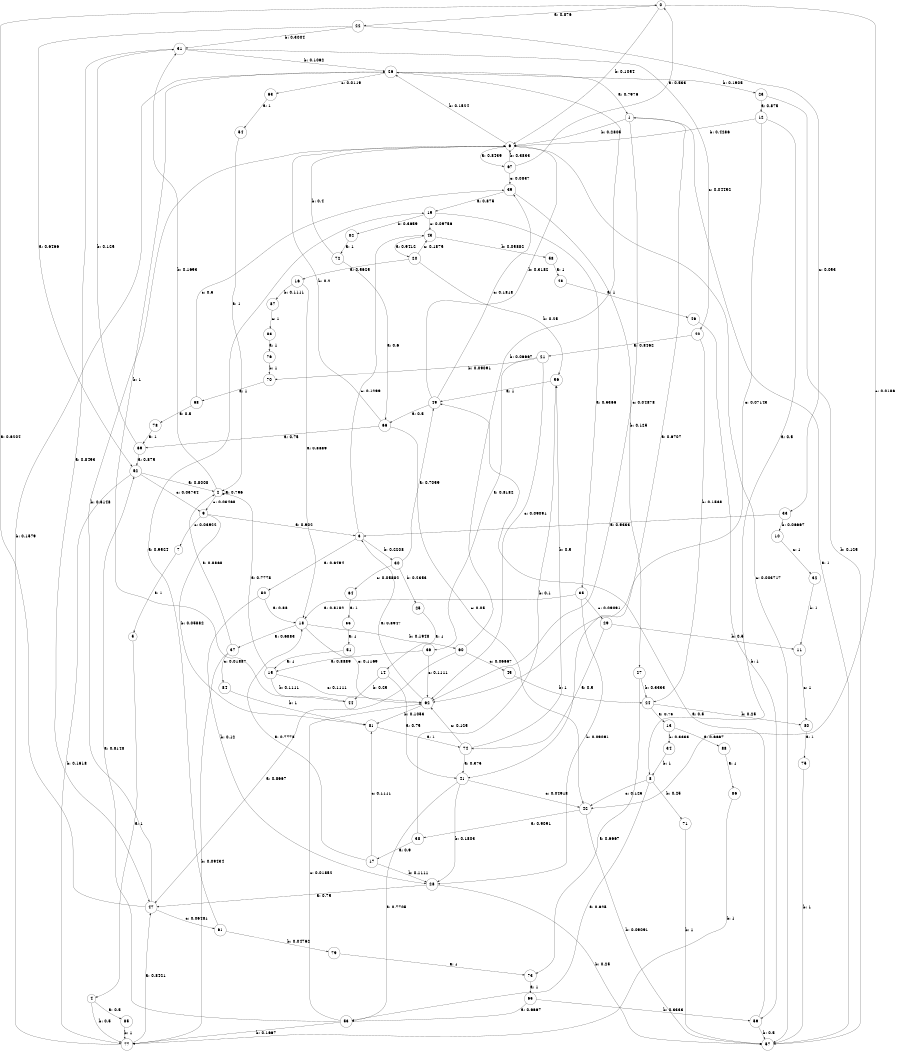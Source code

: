 digraph "d6-500nw-t0-cen-SML" {
size = "6,8.5";
ratio = "fill";
node [shape = circle];
node [fontsize = 24];
edge [fontsize = 24];
0 -> 22 [label = "a: 0.876    "];
0 -> 6 [label = "b: 0.1054   "];
0 -> 42 [label = "c: 0.0186   "];
1 -> 41 [label = "a: 0.6707   "];
1 -> 6 [label = "b: 0.2805   "];
1 -> 62 [label = "c: 0.04878  "];
2 -> 2 [label = "a: 0.796    "];
2 -> 31 [label = "b: 0.1693   "];
2 -> 9 [label = "c: 0.03468  "];
3 -> 50 [label = "a: 0.6494   "];
3 -> 30 [label = "b: 0.2208   "];
3 -> 43 [label = "c: 0.1299   "];
4 -> 85 [label = "a: 0.5      "];
4 -> 77 [label = "b: 0.5      "];
5 -> 4 [label = "a: 1        "];
6 -> 67 [label = "a: 0.8439   "];
6 -> 26 [label = "b: 0.1524   "];
6 -> 57 [label = "c: 0.003717  "];
7 -> 5 [label = "a: 1        "];
8 -> 53 [label = "a: 0.625    "];
8 -> 71 [label = "b: 0.25     "];
8 -> 42 [label = "c: 0.125    "];
9 -> 3 [label = "a: 0.902    "];
9 -> 81 [label = "b: 0.05882  "];
9 -> 7 [label = "c: 0.03922  "];
10 -> 32 [label = "c: 1        "];
11 -> 80 [label = "c: 1        "];
12 -> 8 [label = "a: 0.5      "];
12 -> 6 [label = "b: 0.4286   "];
12 -> 62 [label = "c: 0.07143  "];
13 -> 88 [label = "a: 0.6667   "];
13 -> 34 [label = "b: 0.3333   "];
14 -> 41 [label = "a: 0.75     "];
14 -> 44 [label = "b: 0.25     "];
15 -> 2 [label = "a: 0.7778   "];
15 -> 44 [label = "b: 0.1111   "];
15 -> 62 [label = "c: 0.1111   "];
16 -> 18 [label = "a: 0.8889   "];
16 -> 87 [label = "b: 0.1111   "];
17 -> 18 [label = "a: 0.7778   "];
17 -> 28 [label = "b: 0.1111   "];
17 -> 81 [label = "c: 0.1111   "];
18 -> 37 [label = "a: 0.6883   "];
18 -> 60 [label = "b: 0.1948   "];
18 -> 62 [label = "c: 0.1169   "];
19 -> 35 [label = "a: 0.5366   "];
19 -> 82 [label = "b: 0.3659   "];
19 -> 43 [label = "c: 0.09756  "];
20 -> 16 [label = "a: 0.5625   "];
20 -> 56 [label = "b: 0.25     "];
20 -> 43 [label = "c: 0.1875   "];
21 -> 36 [label = "a: 0.8182   "];
21 -> 70 [label = "b: 0.09091  "];
21 -> 62 [label = "c: 0.09091  "];
22 -> 52 [label = "a: 0.6466   "];
22 -> 31 [label = "b: 0.3004   "];
22 -> 33 [label = "c: 0.053    "];
23 -> 12 [label = "a: 0.875    "];
23 -> 57 [label = "b: 0.125    "];
24 -> 13 [label = "a: 0.75     "];
24 -> 80 [label = "b: 0.25     "];
25 -> 14 [label = "a: 1        "];
26 -> 1 [label = "a: 0.7976   "];
26 -> 23 [label = "b: 0.1905   "];
26 -> 63 [label = "c: 0.0119   "];
27 -> 73 [label = "a: 0.6667   "];
27 -> 24 [label = "b: 0.3333   "];
28 -> 47 [label = "a: 0.75     "];
28 -> 57 [label = "b: 0.25     "];
29 -> 74 [label = "a: 0.5      "];
29 -> 11 [label = "b: 0.5      "];
30 -> 49 [label = "a: 0.7059   "];
30 -> 25 [label = "b: 0.2353   "];
30 -> 64 [label = "c: 0.05882  "];
31 -> 47 [label = "a: 0.8493   "];
31 -> 26 [label = "b: 0.1062   "];
31 -> 40 [label = "c: 0.04452  "];
32 -> 11 [label = "b: 1        "];
33 -> 3 [label = "a: 0.9333   "];
33 -> 10 [label = "b: 0.06667  "];
34 -> 8 [label = "b: 1        "];
35 -> 18 [label = "a: 0.8182   "];
35 -> 28 [label = "b: 0.09091  "];
35 -> 29 [label = "c: 0.09091  "];
36 -> 15 [label = "a: 0.8889   "];
36 -> 62 [label = "c: 0.1111   "];
37 -> 2 [label = "a: 0.8868   "];
37 -> 77 [label = "b: 0.09434  "];
37 -> 84 [label = "c: 0.01887  "];
38 -> 17 [label = "a: 0.9      "];
38 -> 56 [label = "b: 0.1      "];
39 -> 19 [label = "a: 0.875    "];
39 -> 27 [label = "b: 0.125    "];
40 -> 21 [label = "a: 0.8462   "];
40 -> 24 [label = "b: 0.1538   "];
41 -> 53 [label = "a: 0.7705   "];
41 -> 28 [label = "b: 0.1803   "];
41 -> 42 [label = "c: 0.04918  "];
42 -> 38 [label = "a: 0.9091   "];
42 -> 57 [label = "b: 0.09091  "];
43 -> 20 [label = "a: 0.9412   "];
43 -> 58 [label = "b: 0.05882  "];
44 -> 26 [label = "b: 1        "];
45 -> 24 [label = "b: 1        "];
46 -> 59 [label = "b: 1        "];
47 -> 0 [label = "a: 0.6204   "];
47 -> 6 [label = "b: 0.3148   "];
47 -> 61 [label = "c: 0.06481  "];
48 -> 46 [label = "a: 1        "];
49 -> 66 [label = "a: 0.5      "];
49 -> 6 [label = "b: 0.3182   "];
49 -> 39 [label = "c: 0.1818   "];
50 -> 18 [label = "a: 0.88     "];
50 -> 28 [label = "b: 0.12     "];
51 -> 15 [label = "a: 1        "];
52 -> 2 [label = "a: 0.8008   "];
52 -> 77 [label = "b: 0.1618   "];
52 -> 9 [label = "c: 0.03734  "];
53 -> 52 [label = "a: 0.8148   "];
53 -> 77 [label = "b: 0.1667   "];
53 -> 62 [label = "c: 0.01852  "];
54 -> 2 [label = "a: 1        "];
55 -> 51 [label = "a: 1        "];
56 -> 49 [label = "a: 1        "];
57 -> 1 [label = "a: 1        "];
58 -> 48 [label = "a: 1        "];
59 -> 49 [label = "a: 0.5      "];
59 -> 57 [label = "b: 0.5      "];
60 -> 47 [label = "a: 0.8667   "];
60 -> 26 [label = "b: 0.06667  "];
60 -> 45 [label = "c: 0.06667  "];
61 -> 19 [label = "a: 0.9524   "];
61 -> 79 [label = "b: 0.04762  "];
62 -> 3 [label = "a: 0.8947   "];
62 -> 81 [label = "b: 0.1053   "];
63 -> 54 [label = "a: 1        "];
64 -> 55 [label = "a: 1        "];
65 -> 53 [label = "a: 0.6667   "];
65 -> 59 [label = "b: 0.3333   "];
66 -> 69 [label = "a: 0.75     "];
66 -> 6 [label = "b: 0.2      "];
66 -> 42 [label = "c: 0.05     "];
67 -> 0 [label = "a: 0.533    "];
67 -> 6 [label = "b: 0.3833   "];
67 -> 39 [label = "c: 0.0837   "];
68 -> 78 [label = "a: 0.5      "];
68 -> 39 [label = "c: 0.5      "];
69 -> 52 [label = "a: 0.875    "];
69 -> 31 [label = "b: 0.125    "];
70 -> 68 [label = "a: 1        "];
71 -> 57 [label = "b: 1        "];
72 -> 66 [label = "a: 0.6      "];
72 -> 6 [label = "b: 0.4      "];
73 -> 65 [label = "a: 1        "];
74 -> 41 [label = "a: 0.375    "];
74 -> 56 [label = "b: 0.5      "];
74 -> 62 [label = "c: 0.125    "];
75 -> 57 [label = "b: 1        "];
76 -> 70 [label = "b: 1        "];
77 -> 47 [label = "a: 0.8421   "];
77 -> 26 [label = "b: 0.1579   "];
78 -> 69 [label = "a: 1        "];
79 -> 73 [label = "a: 1        "];
80 -> 75 [label = "a: 1        "];
81 -> 74 [label = "a: 1        "];
82 -> 72 [label = "a: 1        "];
83 -> 76 [label = "a: 1        "];
84 -> 81 [label = "b: 1        "];
85 -> 77 [label = "b: 1        "];
86 -> 77 [label = "b: 1        "];
87 -> 83 [label = "c: 1        "];
88 -> 86 [label = "a: 1        "];
}